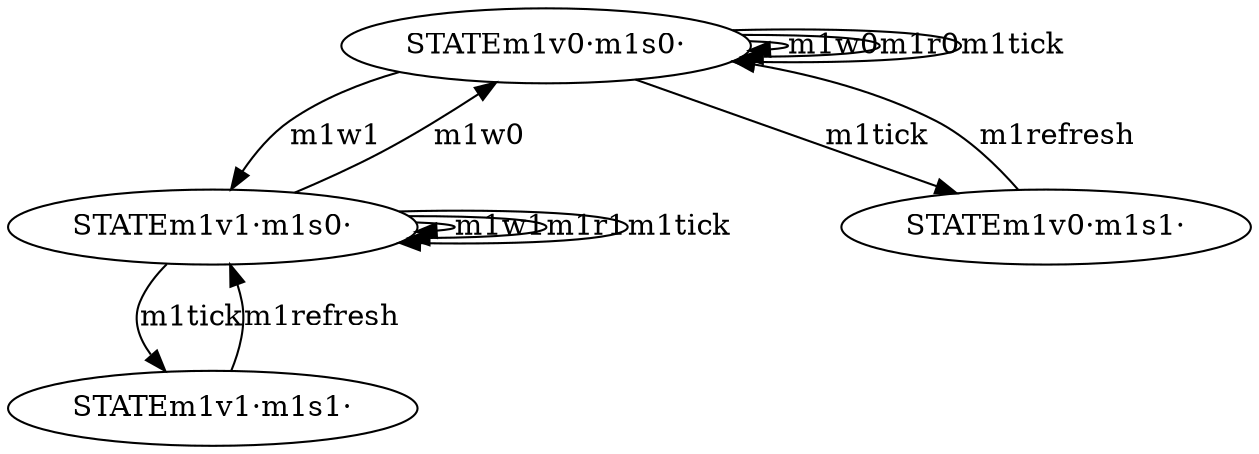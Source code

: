 digraph model {

    STATEm1v0·m1s0· -> STATEm1v1·m1s0· [label = "m1w1"];
    STATEm1v0·m1s0· -> STATEm1v0·m1s0· [label = "m1w0"];
    STATEm1v0·m1s0· -> STATEm1v0·m1s0· [label = "m1r0"];
    STATEm1v0·m1s0· -> STATEm1v0·m1s0· [label = "m1tick"];
    STATEm1v0·m1s0· -> STATEm1v0·m1s1· [label = "m1tick"];
    STATEm1v1·m1s0· -> STATEm1v1·m1s0· [label = "m1w1"];
    STATEm1v1·m1s0· -> STATEm1v1·m1s0· [label = "m1r1"];
    STATEm1v1·m1s0· -> STATEm1v1·m1s0· [label = "m1tick"];
    STATEm1v1·m1s0· -> STATEm1v0·m1s0· [label = "m1w0"];
    STATEm1v1·m1s0· -> STATEm1v1·m1s1· [label = "m1tick"];
    STATEm1v0·m1s1· -> STATEm1v0·m1s0· [label = "m1refresh"];
    STATEm1v1·m1s1· -> STATEm1v1·m1s0· [label = "m1refresh"];

}